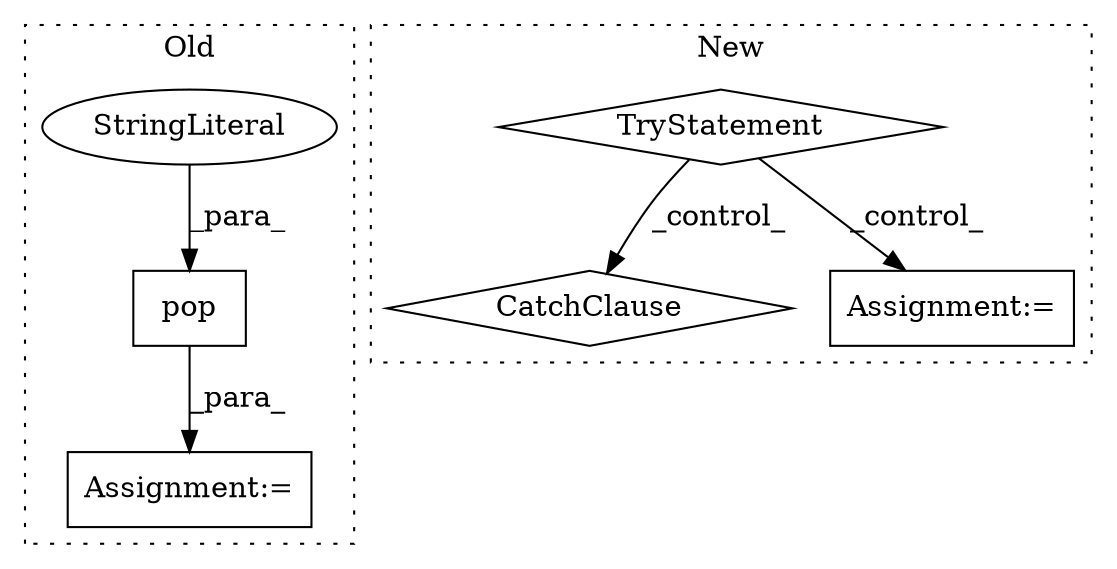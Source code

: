 digraph G {
subgraph cluster0 {
1 [label="pop" a="32" s="768,775" l="4,1" shape="box"];
5 [label="Assignment:=" a="7" s="761" l="1" shape="box"];
6 [label="StringLiteral" a="45" s="772" l="3" shape="ellipse"];
label = "Old";
style="dotted";
}
subgraph cluster1 {
2 [label="CatchClause" a="12" s="2493,2524" l="11,2" shape="diamond"];
3 [label="TryStatement" a="54" s="2389" l="4" shape="diamond"];
4 [label="Assignment:=" a="7" s="2463" l="1" shape="box"];
label = "New";
style="dotted";
}
1 -> 5 [label="_para_"];
3 -> 2 [label="_control_"];
3 -> 4 [label="_control_"];
6 -> 1 [label="_para_"];
}
